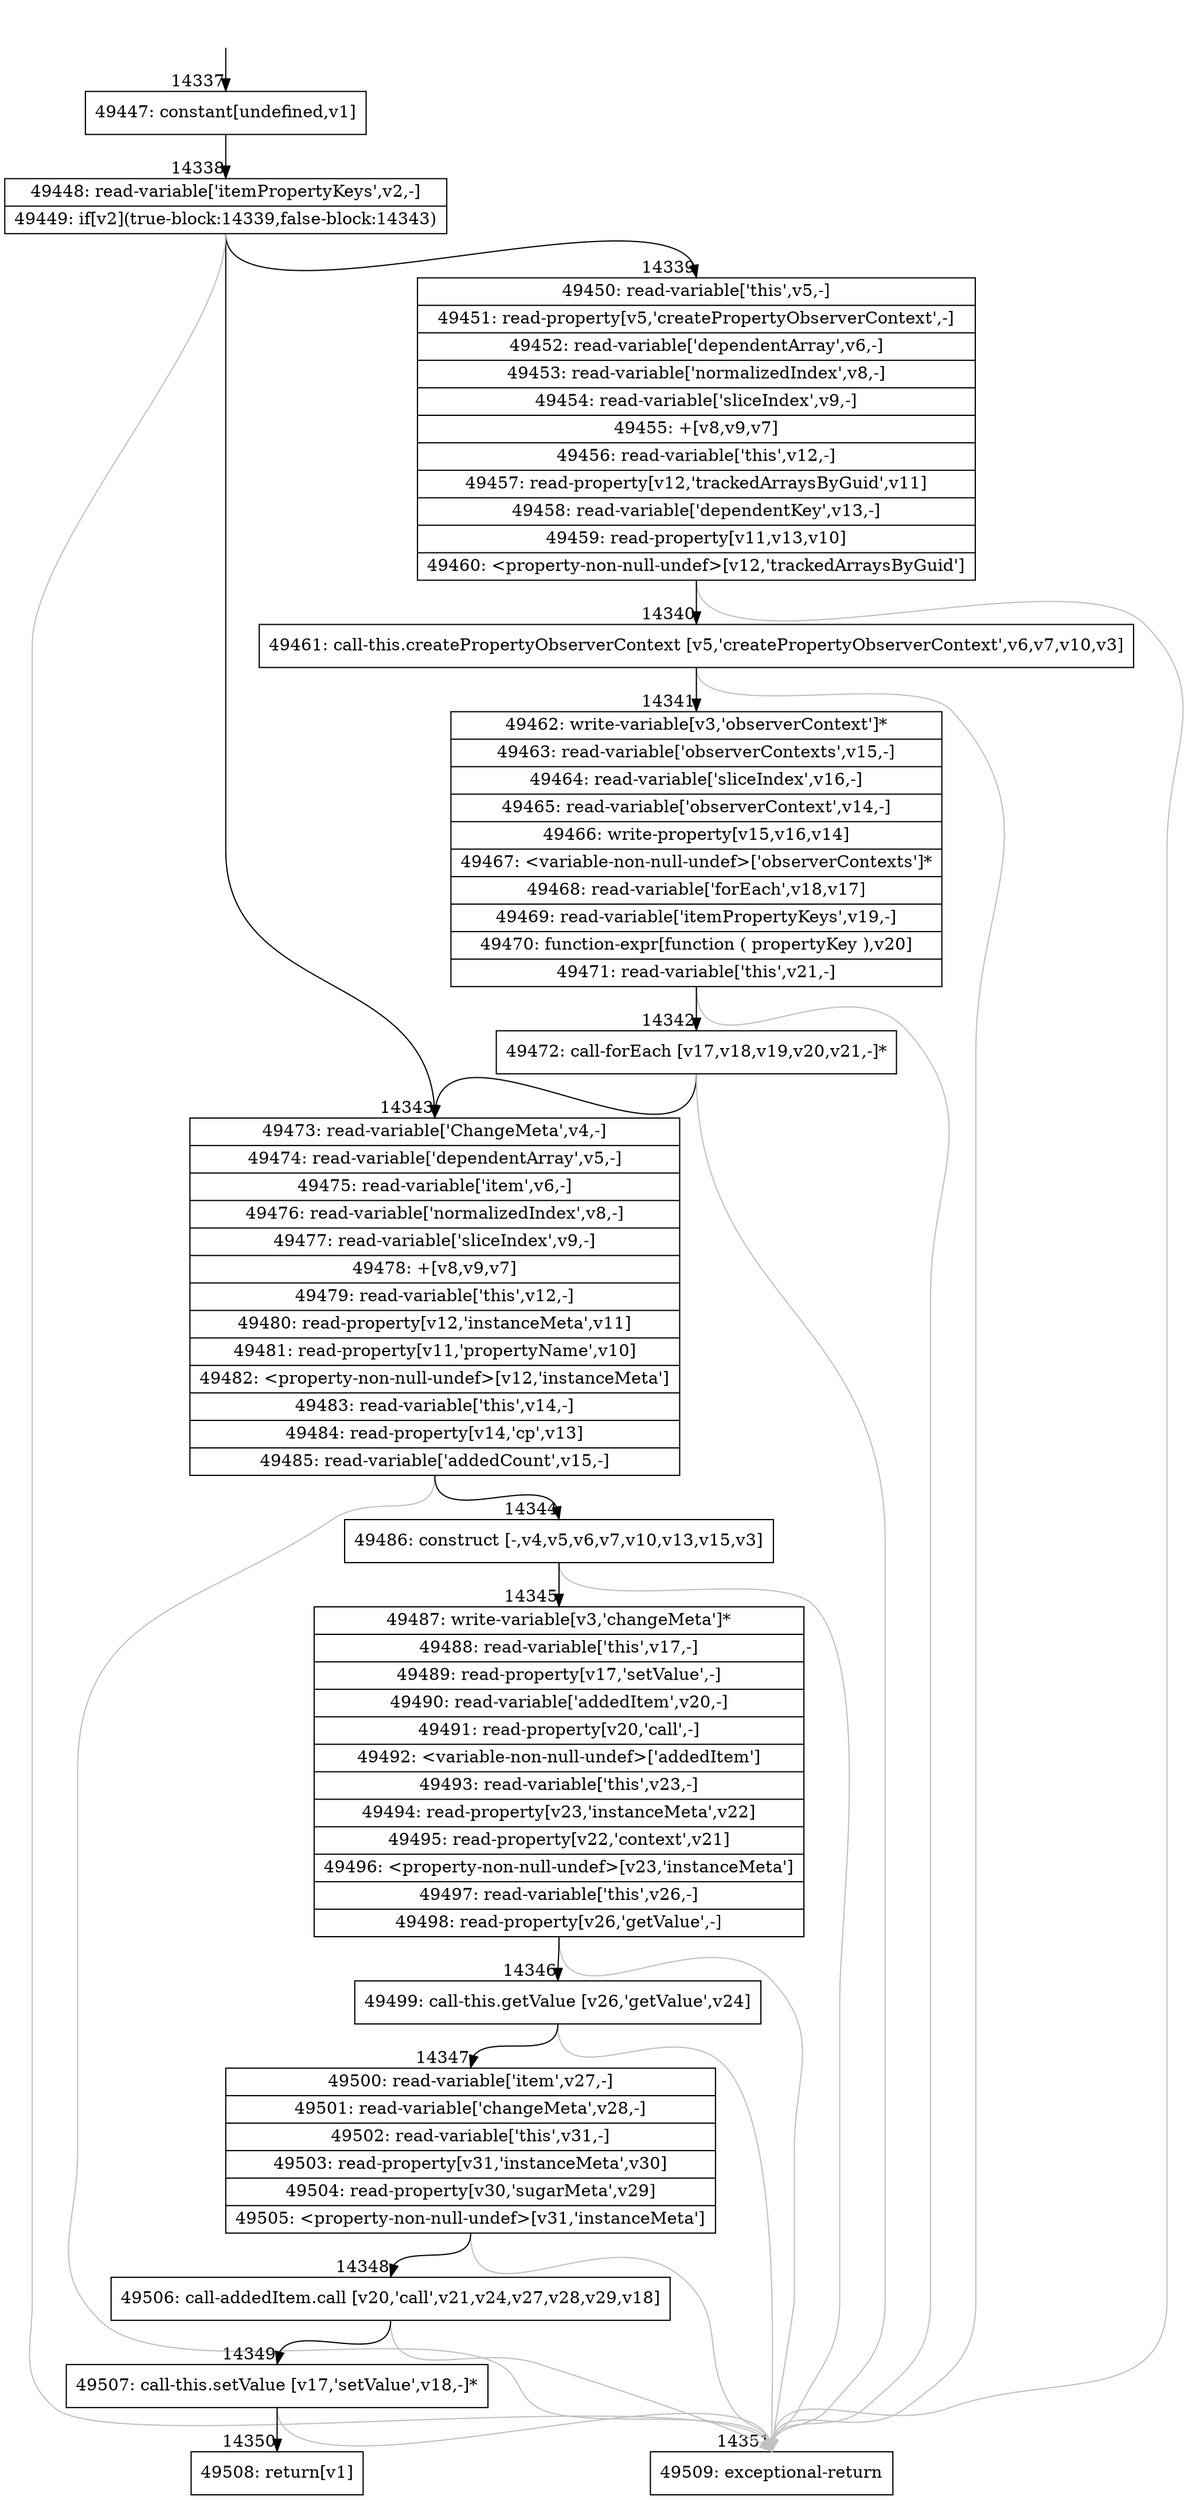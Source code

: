 digraph {
rankdir="TD"
BB_entry1196[shape=none,label=""];
BB_entry1196 -> BB14337 [tailport=s, headport=n, headlabel="    14337"]
BB14337 [shape=record label="{49447: constant[undefined,v1]}" ] 
BB14337 -> BB14338 [tailport=s, headport=n, headlabel="      14338"]
BB14338 [shape=record label="{49448: read-variable['itemPropertyKeys',v2,-]|49449: if[v2](true-block:14339,false-block:14343)}" ] 
BB14338 -> BB14339 [tailport=s, headport=n, headlabel="      14339"]
BB14338 -> BB14343 [tailport=s, headport=n, headlabel="      14343"]
BB14338 -> BB14351 [tailport=s, headport=n, color=gray, headlabel="      14351"]
BB14339 [shape=record label="{49450: read-variable['this',v5,-]|49451: read-property[v5,'createPropertyObserverContext',-]|49452: read-variable['dependentArray',v6,-]|49453: read-variable['normalizedIndex',v8,-]|49454: read-variable['sliceIndex',v9,-]|49455: +[v8,v9,v7]|49456: read-variable['this',v12,-]|49457: read-property[v12,'trackedArraysByGuid',v11]|49458: read-variable['dependentKey',v13,-]|49459: read-property[v11,v13,v10]|49460: \<property-non-null-undef\>[v12,'trackedArraysByGuid']}" ] 
BB14339 -> BB14340 [tailport=s, headport=n, headlabel="      14340"]
BB14339 -> BB14351 [tailport=s, headport=n, color=gray]
BB14340 [shape=record label="{49461: call-this.createPropertyObserverContext [v5,'createPropertyObserverContext',v6,v7,v10,v3]}" ] 
BB14340 -> BB14341 [tailport=s, headport=n, headlabel="      14341"]
BB14340 -> BB14351 [tailport=s, headport=n, color=gray]
BB14341 [shape=record label="{49462: write-variable[v3,'observerContext']*|49463: read-variable['observerContexts',v15,-]|49464: read-variable['sliceIndex',v16,-]|49465: read-variable['observerContext',v14,-]|49466: write-property[v15,v16,v14]|49467: \<variable-non-null-undef\>['observerContexts']*|49468: read-variable['forEach',v18,v17]|49469: read-variable['itemPropertyKeys',v19,-]|49470: function-expr[function ( propertyKey ),v20]|49471: read-variable['this',v21,-]}" ] 
BB14341 -> BB14342 [tailport=s, headport=n, headlabel="      14342"]
BB14341 -> BB14351 [tailport=s, headport=n, color=gray]
BB14342 [shape=record label="{49472: call-forEach [v17,v18,v19,v20,v21,-]*}" ] 
BB14342 -> BB14343 [tailport=s, headport=n]
BB14342 -> BB14351 [tailport=s, headport=n, color=gray]
BB14343 [shape=record label="{49473: read-variable['ChangeMeta',v4,-]|49474: read-variable['dependentArray',v5,-]|49475: read-variable['item',v6,-]|49476: read-variable['normalizedIndex',v8,-]|49477: read-variable['sliceIndex',v9,-]|49478: +[v8,v9,v7]|49479: read-variable['this',v12,-]|49480: read-property[v12,'instanceMeta',v11]|49481: read-property[v11,'propertyName',v10]|49482: \<property-non-null-undef\>[v12,'instanceMeta']|49483: read-variable['this',v14,-]|49484: read-property[v14,'cp',v13]|49485: read-variable['addedCount',v15,-]}" ] 
BB14343 -> BB14344 [tailport=s, headport=n, headlabel="      14344"]
BB14343 -> BB14351 [tailport=s, headport=n, color=gray]
BB14344 [shape=record label="{49486: construct [-,v4,v5,v6,v7,v10,v13,v15,v3]}" ] 
BB14344 -> BB14345 [tailport=s, headport=n, headlabel="      14345"]
BB14344 -> BB14351 [tailport=s, headport=n, color=gray]
BB14345 [shape=record label="{49487: write-variable[v3,'changeMeta']*|49488: read-variable['this',v17,-]|49489: read-property[v17,'setValue',-]|49490: read-variable['addedItem',v20,-]|49491: read-property[v20,'call',-]|49492: \<variable-non-null-undef\>['addedItem']|49493: read-variable['this',v23,-]|49494: read-property[v23,'instanceMeta',v22]|49495: read-property[v22,'context',v21]|49496: \<property-non-null-undef\>[v23,'instanceMeta']|49497: read-variable['this',v26,-]|49498: read-property[v26,'getValue',-]}" ] 
BB14345 -> BB14346 [tailport=s, headport=n, headlabel="      14346"]
BB14345 -> BB14351 [tailport=s, headport=n, color=gray]
BB14346 [shape=record label="{49499: call-this.getValue [v26,'getValue',v24]}" ] 
BB14346 -> BB14347 [tailport=s, headport=n, headlabel="      14347"]
BB14346 -> BB14351 [tailport=s, headport=n, color=gray]
BB14347 [shape=record label="{49500: read-variable['item',v27,-]|49501: read-variable['changeMeta',v28,-]|49502: read-variable['this',v31,-]|49503: read-property[v31,'instanceMeta',v30]|49504: read-property[v30,'sugarMeta',v29]|49505: \<property-non-null-undef\>[v31,'instanceMeta']}" ] 
BB14347 -> BB14348 [tailport=s, headport=n, headlabel="      14348"]
BB14347 -> BB14351 [tailport=s, headport=n, color=gray]
BB14348 [shape=record label="{49506: call-addedItem.call [v20,'call',v21,v24,v27,v28,v29,v18]}" ] 
BB14348 -> BB14349 [tailport=s, headport=n, headlabel="      14349"]
BB14348 -> BB14351 [tailport=s, headport=n, color=gray]
BB14349 [shape=record label="{49507: call-this.setValue [v17,'setValue',v18,-]*}" ] 
BB14349 -> BB14350 [tailport=s, headport=n, headlabel="      14350"]
BB14349 -> BB14351 [tailport=s, headport=n, color=gray]
BB14350 [shape=record label="{49508: return[v1]}" ] 
BB14351 [shape=record label="{49509: exceptional-return}" ] 
//#$~ 26480
}
